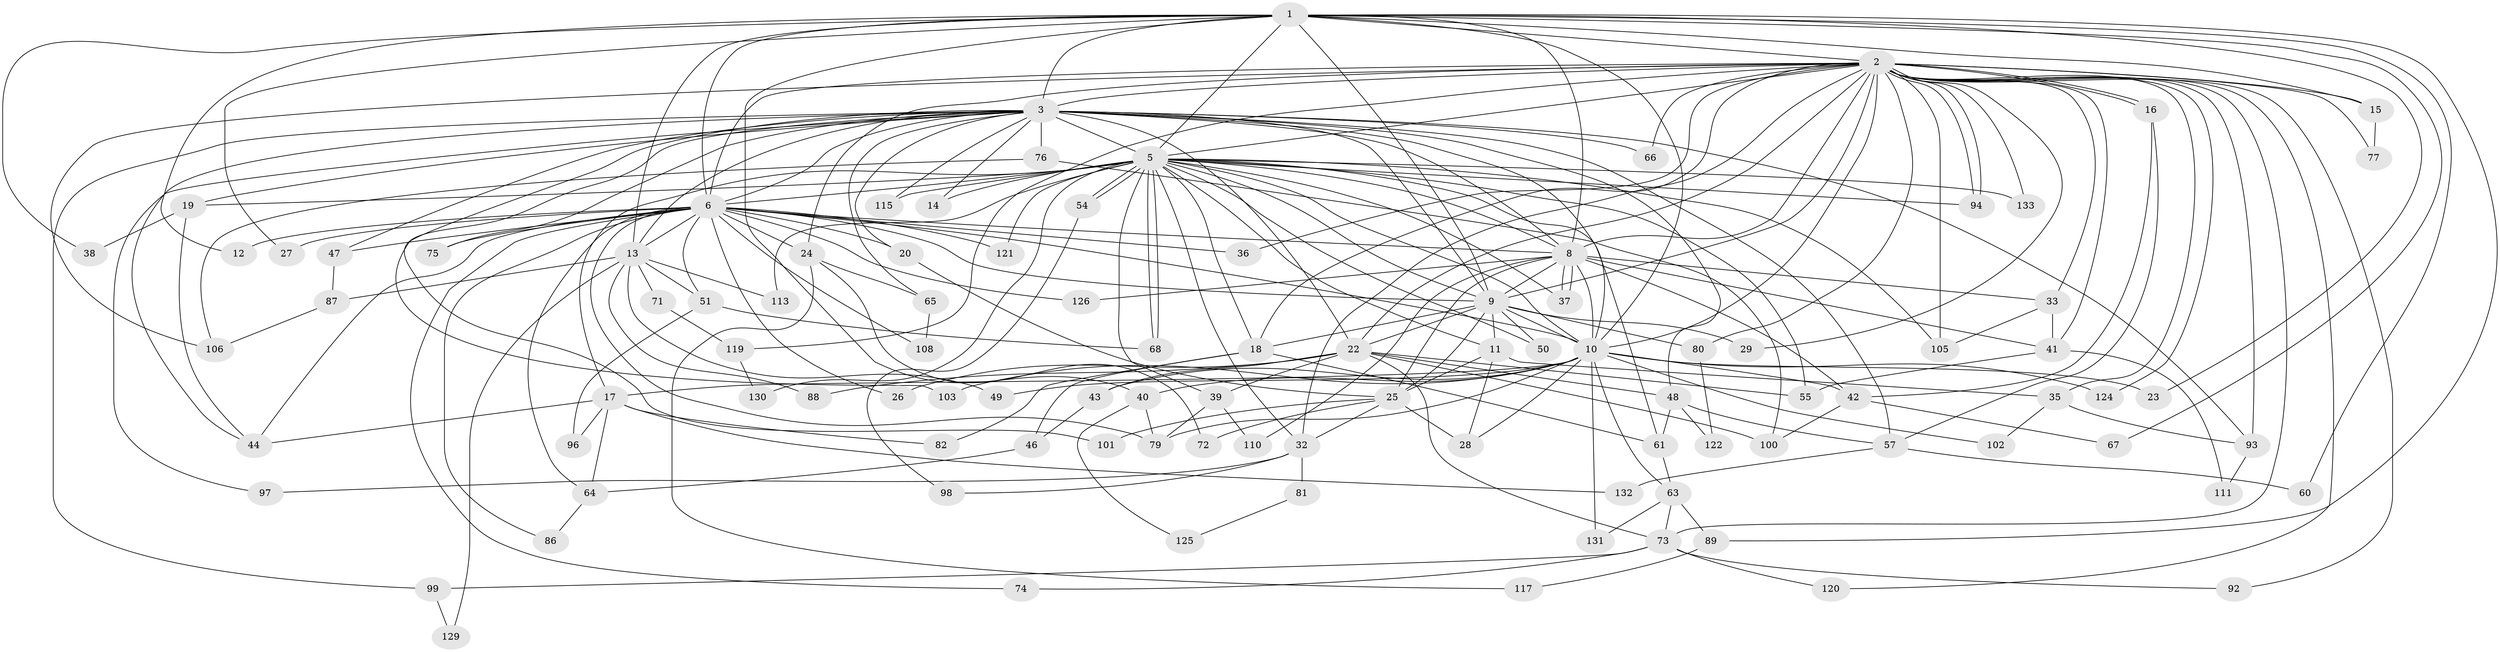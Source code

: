 // Generated by graph-tools (version 1.1) at 2025/23/03/03/25 07:23:38]
// undirected, 101 vertices, 236 edges
graph export_dot {
graph [start="1"]
  node [color=gray90,style=filled];
  1 [super="+56"];
  2 [super="+114"];
  3 [super="+4"];
  5 [super="+31"];
  6 [super="+7"];
  8 [super="+52"];
  9 [super="+45"];
  10 [super="+128"];
  11;
  12;
  13 [super="+30"];
  14;
  15;
  16;
  17 [super="+59"];
  18 [super="+21"];
  19 [super="+107"];
  20;
  22 [super="+62"];
  23;
  24;
  25 [super="+34"];
  26;
  27;
  28 [super="+69"];
  29;
  32 [super="+58"];
  33;
  35;
  36;
  37 [super="+53"];
  38;
  39;
  40 [super="+123"];
  41 [super="+112"];
  42 [super="+118"];
  43;
  44;
  46;
  47;
  48 [super="+85"];
  49;
  50;
  51 [super="+78"];
  54;
  55 [super="+70"];
  57;
  60;
  61 [super="+90"];
  63;
  64 [super="+91"];
  65;
  66;
  67;
  68;
  71;
  72;
  73 [super="+84"];
  74;
  75;
  76 [super="+109"];
  77;
  79 [super="+83"];
  80;
  81;
  82;
  86;
  87 [super="+116"];
  88;
  89;
  92;
  93 [super="+104"];
  94 [super="+95"];
  96;
  97;
  98;
  99;
  100;
  101;
  102;
  103;
  105 [super="+127"];
  106;
  108;
  110;
  111;
  113;
  115;
  117;
  119;
  120;
  121;
  122;
  124;
  125;
  126;
  129;
  130;
  131;
  132;
  133;
  1 -- 2 [weight=2];
  1 -- 3 [weight=2];
  1 -- 5;
  1 -- 6 [weight=2];
  1 -- 8;
  1 -- 9;
  1 -- 10;
  1 -- 12;
  1 -- 13;
  1 -- 15;
  1 -- 23;
  1 -- 27;
  1 -- 38;
  1 -- 40;
  1 -- 60;
  1 -- 67;
  1 -- 89;
  2 -- 3 [weight=2];
  2 -- 5 [weight=2];
  2 -- 6 [weight=3];
  2 -- 8;
  2 -- 9;
  2 -- 10;
  2 -- 15;
  2 -- 16;
  2 -- 16;
  2 -- 18;
  2 -- 22;
  2 -- 24;
  2 -- 29;
  2 -- 32;
  2 -- 33;
  2 -- 35;
  2 -- 36;
  2 -- 41;
  2 -- 66;
  2 -- 73;
  2 -- 77;
  2 -- 80;
  2 -- 92;
  2 -- 93;
  2 -- 94;
  2 -- 94;
  2 -- 105;
  2 -- 106;
  2 -- 119;
  2 -- 120;
  2 -- 124;
  2 -- 133;
  3 -- 5 [weight=2];
  3 -- 6 [weight=4];
  3 -- 8 [weight=2];
  3 -- 9 [weight=2];
  3 -- 10 [weight=3];
  3 -- 13;
  3 -- 14;
  3 -- 44;
  3 -- 48;
  3 -- 66;
  3 -- 75;
  3 -- 76 [weight=2];
  3 -- 93;
  3 -- 97;
  3 -- 101;
  3 -- 103;
  3 -- 115;
  3 -- 65;
  3 -- 19;
  3 -- 20;
  3 -- 99;
  3 -- 47;
  3 -- 57;
  3 -- 22;
  5 -- 6 [weight=2];
  5 -- 8;
  5 -- 9;
  5 -- 10;
  5 -- 11;
  5 -- 14;
  5 -- 17;
  5 -- 18;
  5 -- 19;
  5 -- 32;
  5 -- 39;
  5 -- 50;
  5 -- 54;
  5 -- 54;
  5 -- 55;
  5 -- 61;
  5 -- 68;
  5 -- 68;
  5 -- 115;
  5 -- 121;
  5 -- 130;
  5 -- 133;
  5 -- 113;
  5 -- 94;
  5 -- 105;
  5 -- 37;
  6 -- 8 [weight=2];
  6 -- 9 [weight=2];
  6 -- 10 [weight=2];
  6 -- 12;
  6 -- 26;
  6 -- 36;
  6 -- 44;
  6 -- 47;
  6 -- 51;
  6 -- 74;
  6 -- 86;
  6 -- 121;
  6 -- 126;
  6 -- 64;
  6 -- 75;
  6 -- 79;
  6 -- 20;
  6 -- 24;
  6 -- 27;
  6 -- 108;
  6 -- 13;
  8 -- 9;
  8 -- 10;
  8 -- 25 [weight=2];
  8 -- 33;
  8 -- 37;
  8 -- 37;
  8 -- 41;
  8 -- 42;
  8 -- 110;
  8 -- 126;
  9 -- 10;
  9 -- 11;
  9 -- 22;
  9 -- 29;
  9 -- 50;
  9 -- 80;
  9 -- 25;
  9 -- 18;
  10 -- 17;
  10 -- 23;
  10 -- 28;
  10 -- 40;
  10 -- 43;
  10 -- 49;
  10 -- 63;
  10 -- 79;
  10 -- 102;
  10 -- 103;
  10 -- 124;
  10 -- 131;
  10 -- 42;
  11 -- 25;
  11 -- 35;
  11 -- 28;
  13 -- 49;
  13 -- 71 [weight=2];
  13 -- 88;
  13 -- 113;
  13 -- 129;
  13 -- 51;
  13 -- 87;
  15 -- 77;
  16 -- 42;
  16 -- 57;
  17 -- 64;
  17 -- 96;
  17 -- 132;
  17 -- 82;
  17 -- 44;
  18 -- 61;
  18 -- 82;
  18 -- 46;
  19 -- 38;
  19 -- 44;
  20 -- 25;
  22 -- 26;
  22 -- 39;
  22 -- 43;
  22 -- 48;
  22 -- 55;
  22 -- 88;
  22 -- 100;
  22 -- 73;
  24 -- 65;
  24 -- 72;
  24 -- 117;
  25 -- 28;
  25 -- 72;
  25 -- 101;
  25 -- 32;
  32 -- 81 [weight=2];
  32 -- 98;
  32 -- 97;
  33 -- 105;
  33 -- 41;
  35 -- 102;
  35 -- 93;
  39 -- 110;
  39 -- 79;
  40 -- 125;
  40 -- 79;
  41 -- 111;
  41 -- 55;
  42 -- 67;
  42 -- 100;
  43 -- 46;
  46 -- 64;
  47 -- 87;
  48 -- 122;
  48 -- 57;
  48 -- 61;
  51 -- 96;
  51 -- 68;
  54 -- 98;
  57 -- 60;
  57 -- 132;
  61 -- 63;
  63 -- 73;
  63 -- 89;
  63 -- 131;
  64 -- 86;
  65 -- 108;
  71 -- 119;
  73 -- 74;
  73 -- 92;
  73 -- 99;
  73 -- 120;
  76 -- 106;
  76 -- 100;
  80 -- 122;
  81 -- 125;
  87 -- 106;
  89 -- 117;
  93 -- 111;
  99 -- 129;
  119 -- 130;
}
